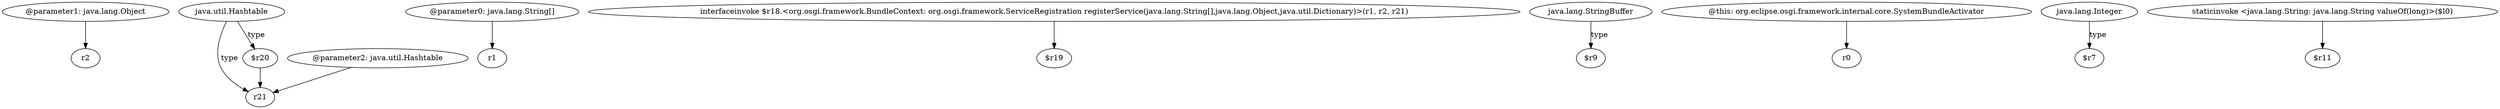 digraph g {
0[label="@parameter1: java.lang.Object"]
1[label="r2"]
0->1[label=""]
2[label="java.util.Hashtable"]
3[label="r21"]
2->3[label="type"]
4[label="$r20"]
4->3[label=""]
5[label="@parameter0: java.lang.String[]"]
6[label="r1"]
5->6[label=""]
7[label="interfaceinvoke $r18.<org.osgi.framework.BundleContext: org.osgi.framework.ServiceRegistration registerService(java.lang.String[],java.lang.Object,java.util.Dictionary)>(r1, r2, r21)"]
8[label="$r19"]
7->8[label=""]
9[label="java.lang.StringBuffer"]
10[label="$r9"]
9->10[label="type"]
11[label="@this: org.eclipse.osgi.framework.internal.core.SystemBundleActivator"]
12[label="r0"]
11->12[label=""]
13[label="java.lang.Integer"]
14[label="$r7"]
13->14[label="type"]
2->4[label="type"]
15[label="@parameter2: java.util.Hashtable"]
15->3[label=""]
16[label="staticinvoke <java.lang.String: java.lang.String valueOf(long)>($l0)"]
17[label="$r11"]
16->17[label=""]
}